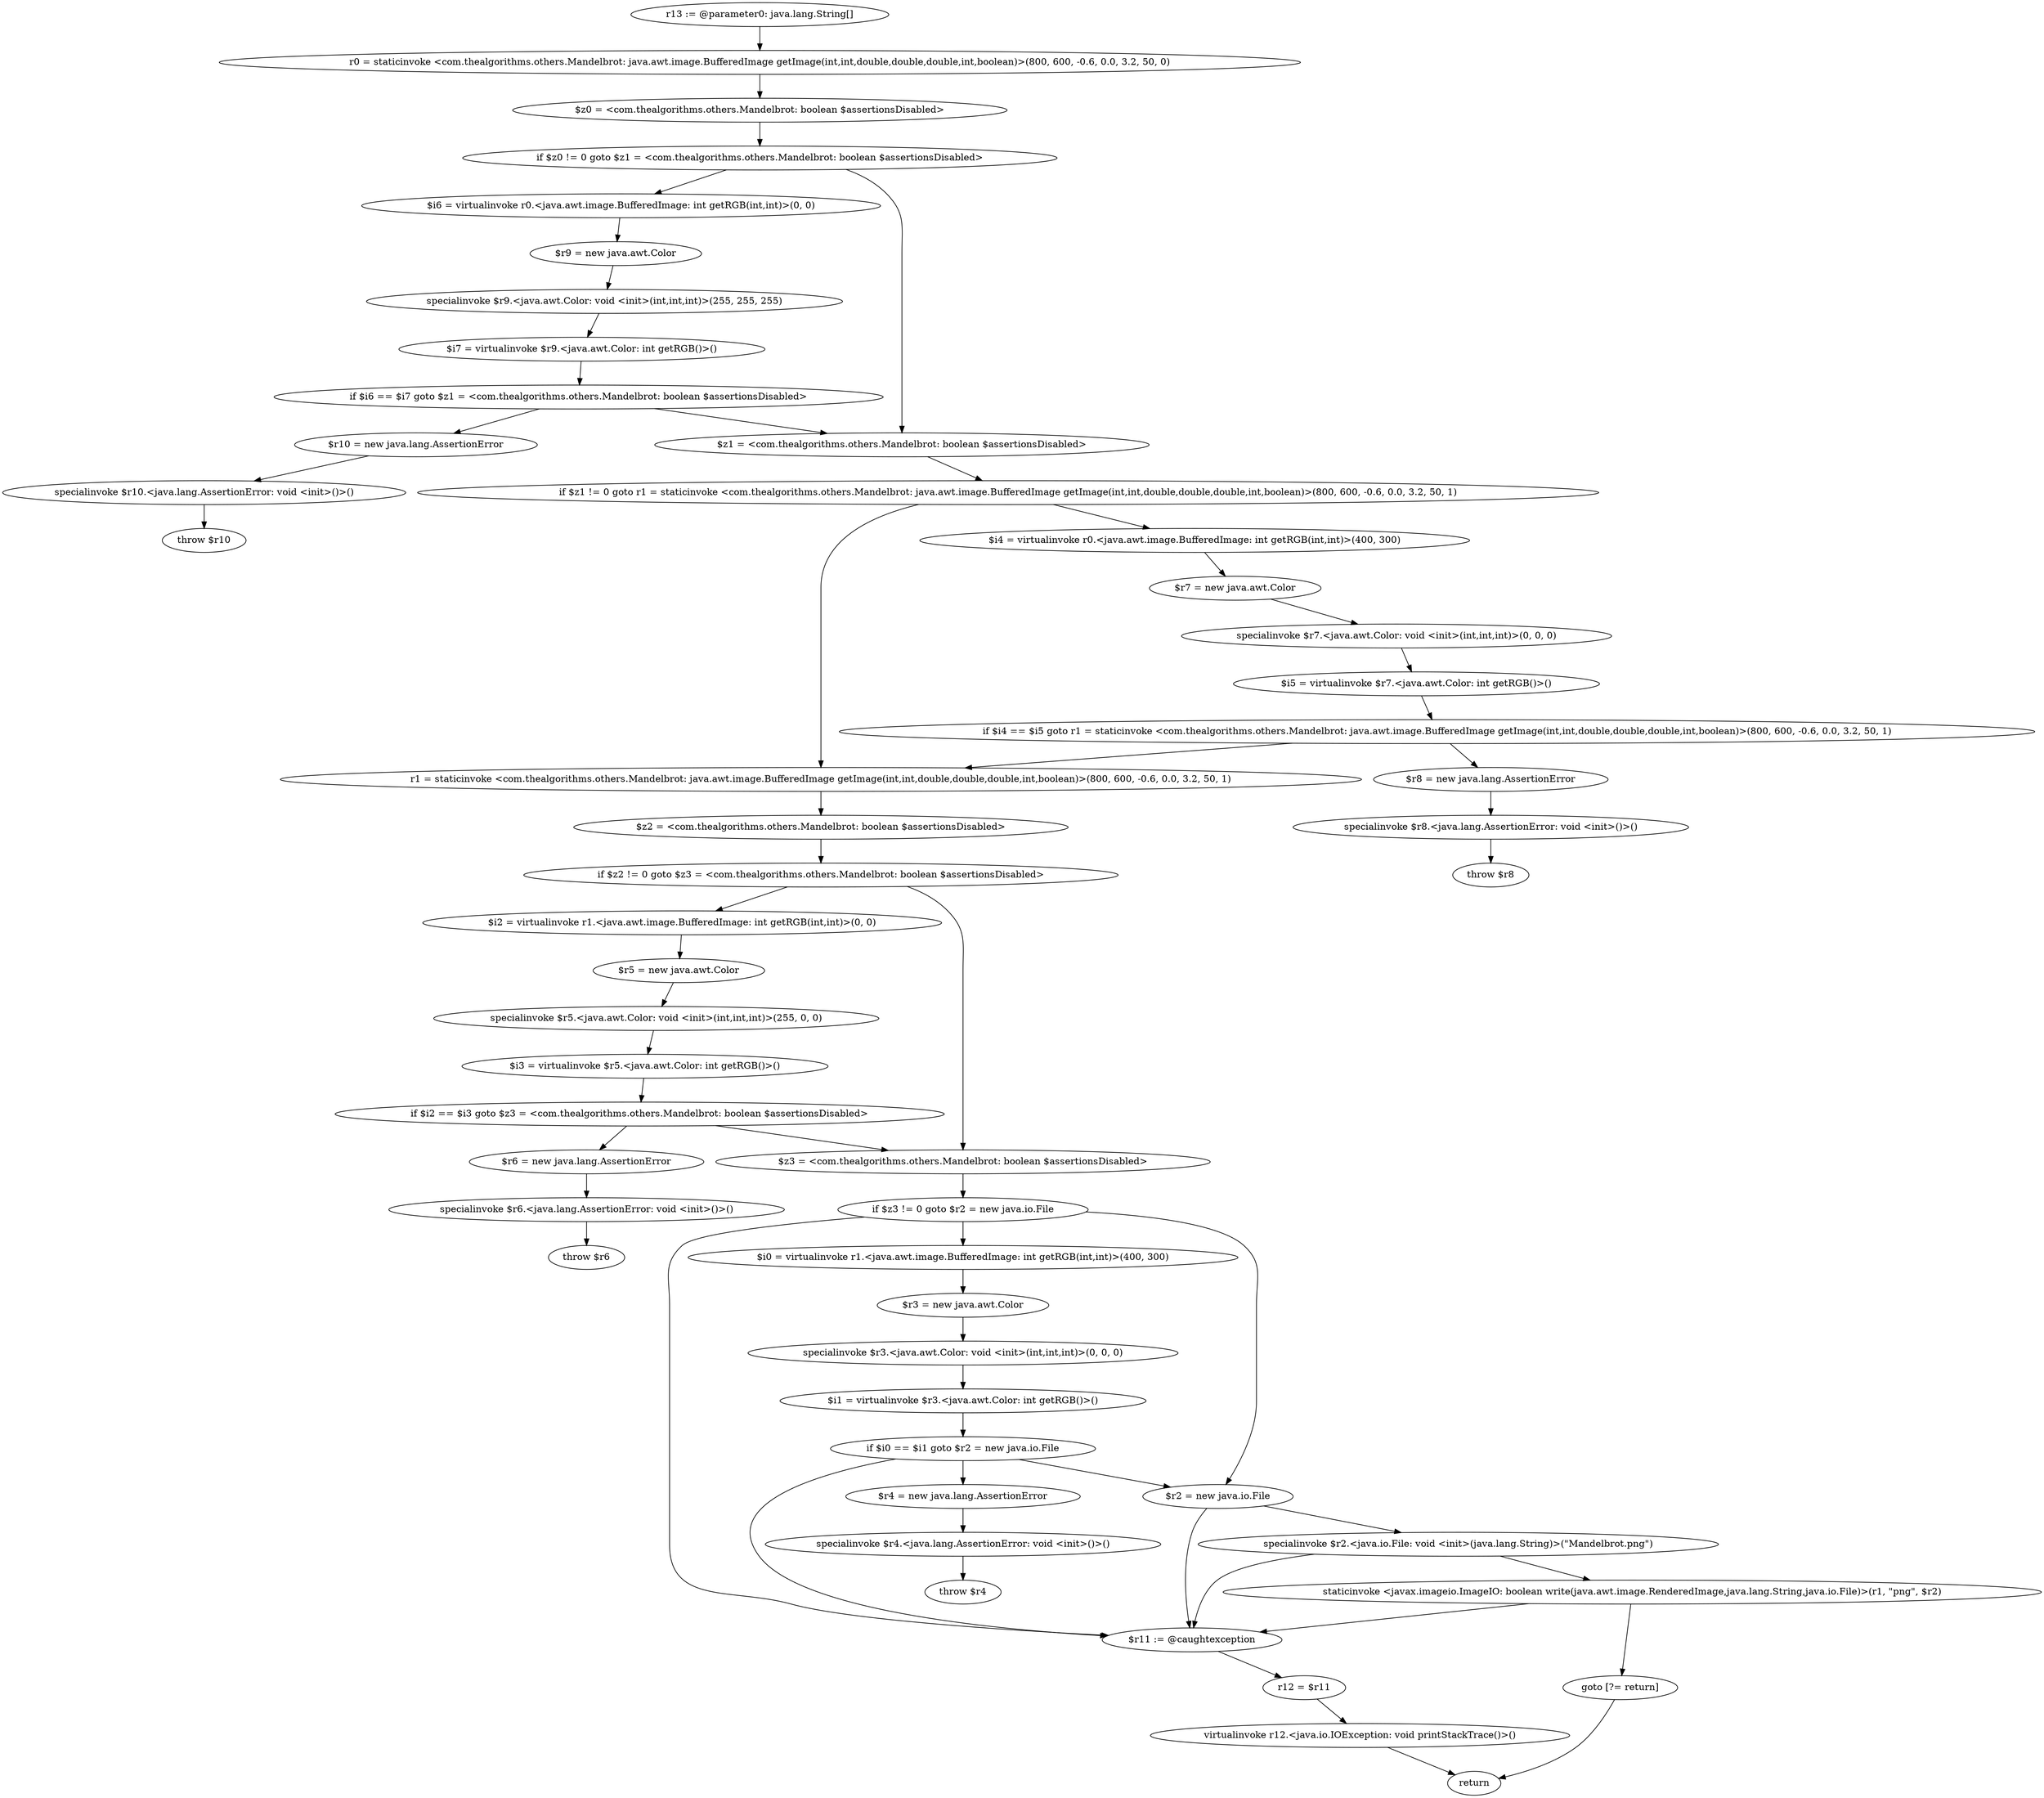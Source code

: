 digraph "unitGraph" {
    "r13 := @parameter0: java.lang.String[]"
    "r0 = staticinvoke <com.thealgorithms.others.Mandelbrot: java.awt.image.BufferedImage getImage(int,int,double,double,double,int,boolean)>(800, 600, -0.6, 0.0, 3.2, 50, 0)"
    "$z0 = <com.thealgorithms.others.Mandelbrot: boolean $assertionsDisabled>"
    "if $z0 != 0 goto $z1 = <com.thealgorithms.others.Mandelbrot: boolean $assertionsDisabled>"
    "$i6 = virtualinvoke r0.<java.awt.image.BufferedImage: int getRGB(int,int)>(0, 0)"
    "$r9 = new java.awt.Color"
    "specialinvoke $r9.<java.awt.Color: void <init>(int,int,int)>(255, 255, 255)"
    "$i7 = virtualinvoke $r9.<java.awt.Color: int getRGB()>()"
    "if $i6 == $i7 goto $z1 = <com.thealgorithms.others.Mandelbrot: boolean $assertionsDisabled>"
    "$r10 = new java.lang.AssertionError"
    "specialinvoke $r10.<java.lang.AssertionError: void <init>()>()"
    "throw $r10"
    "$z1 = <com.thealgorithms.others.Mandelbrot: boolean $assertionsDisabled>"
    "if $z1 != 0 goto r1 = staticinvoke <com.thealgorithms.others.Mandelbrot: java.awt.image.BufferedImage getImage(int,int,double,double,double,int,boolean)>(800, 600, -0.6, 0.0, 3.2, 50, 1)"
    "$i4 = virtualinvoke r0.<java.awt.image.BufferedImage: int getRGB(int,int)>(400, 300)"
    "$r7 = new java.awt.Color"
    "specialinvoke $r7.<java.awt.Color: void <init>(int,int,int)>(0, 0, 0)"
    "$i5 = virtualinvoke $r7.<java.awt.Color: int getRGB()>()"
    "if $i4 == $i5 goto r1 = staticinvoke <com.thealgorithms.others.Mandelbrot: java.awt.image.BufferedImage getImage(int,int,double,double,double,int,boolean)>(800, 600, -0.6, 0.0, 3.2, 50, 1)"
    "$r8 = new java.lang.AssertionError"
    "specialinvoke $r8.<java.lang.AssertionError: void <init>()>()"
    "throw $r8"
    "r1 = staticinvoke <com.thealgorithms.others.Mandelbrot: java.awt.image.BufferedImage getImage(int,int,double,double,double,int,boolean)>(800, 600, -0.6, 0.0, 3.2, 50, 1)"
    "$z2 = <com.thealgorithms.others.Mandelbrot: boolean $assertionsDisabled>"
    "if $z2 != 0 goto $z3 = <com.thealgorithms.others.Mandelbrot: boolean $assertionsDisabled>"
    "$i2 = virtualinvoke r1.<java.awt.image.BufferedImage: int getRGB(int,int)>(0, 0)"
    "$r5 = new java.awt.Color"
    "specialinvoke $r5.<java.awt.Color: void <init>(int,int,int)>(255, 0, 0)"
    "$i3 = virtualinvoke $r5.<java.awt.Color: int getRGB()>()"
    "if $i2 == $i3 goto $z3 = <com.thealgorithms.others.Mandelbrot: boolean $assertionsDisabled>"
    "$r6 = new java.lang.AssertionError"
    "specialinvoke $r6.<java.lang.AssertionError: void <init>()>()"
    "throw $r6"
    "$z3 = <com.thealgorithms.others.Mandelbrot: boolean $assertionsDisabled>"
    "if $z3 != 0 goto $r2 = new java.io.File"
    "$i0 = virtualinvoke r1.<java.awt.image.BufferedImage: int getRGB(int,int)>(400, 300)"
    "$r3 = new java.awt.Color"
    "specialinvoke $r3.<java.awt.Color: void <init>(int,int,int)>(0, 0, 0)"
    "$i1 = virtualinvoke $r3.<java.awt.Color: int getRGB()>()"
    "if $i0 == $i1 goto $r2 = new java.io.File"
    "$r4 = new java.lang.AssertionError"
    "specialinvoke $r4.<java.lang.AssertionError: void <init>()>()"
    "throw $r4"
    "$r2 = new java.io.File"
    "specialinvoke $r2.<java.io.File: void <init>(java.lang.String)>(\"Mandelbrot.png\")"
    "staticinvoke <javax.imageio.ImageIO: boolean write(java.awt.image.RenderedImage,java.lang.String,java.io.File)>(r1, \"png\", $r2)"
    "goto [?= return]"
    "$r11 := @caughtexception"
    "r12 = $r11"
    "virtualinvoke r12.<java.io.IOException: void printStackTrace()>()"
    "return"
    "r13 := @parameter0: java.lang.String[]"->"r0 = staticinvoke <com.thealgorithms.others.Mandelbrot: java.awt.image.BufferedImage getImage(int,int,double,double,double,int,boolean)>(800, 600, -0.6, 0.0, 3.2, 50, 0)";
    "r0 = staticinvoke <com.thealgorithms.others.Mandelbrot: java.awt.image.BufferedImage getImage(int,int,double,double,double,int,boolean)>(800, 600, -0.6, 0.0, 3.2, 50, 0)"->"$z0 = <com.thealgorithms.others.Mandelbrot: boolean $assertionsDisabled>";
    "$z0 = <com.thealgorithms.others.Mandelbrot: boolean $assertionsDisabled>"->"if $z0 != 0 goto $z1 = <com.thealgorithms.others.Mandelbrot: boolean $assertionsDisabled>";
    "if $z0 != 0 goto $z1 = <com.thealgorithms.others.Mandelbrot: boolean $assertionsDisabled>"->"$i6 = virtualinvoke r0.<java.awt.image.BufferedImage: int getRGB(int,int)>(0, 0)";
    "if $z0 != 0 goto $z1 = <com.thealgorithms.others.Mandelbrot: boolean $assertionsDisabled>"->"$z1 = <com.thealgorithms.others.Mandelbrot: boolean $assertionsDisabled>";
    "$i6 = virtualinvoke r0.<java.awt.image.BufferedImage: int getRGB(int,int)>(0, 0)"->"$r9 = new java.awt.Color";
    "$r9 = new java.awt.Color"->"specialinvoke $r9.<java.awt.Color: void <init>(int,int,int)>(255, 255, 255)";
    "specialinvoke $r9.<java.awt.Color: void <init>(int,int,int)>(255, 255, 255)"->"$i7 = virtualinvoke $r9.<java.awt.Color: int getRGB()>()";
    "$i7 = virtualinvoke $r9.<java.awt.Color: int getRGB()>()"->"if $i6 == $i7 goto $z1 = <com.thealgorithms.others.Mandelbrot: boolean $assertionsDisabled>";
    "if $i6 == $i7 goto $z1 = <com.thealgorithms.others.Mandelbrot: boolean $assertionsDisabled>"->"$r10 = new java.lang.AssertionError";
    "if $i6 == $i7 goto $z1 = <com.thealgorithms.others.Mandelbrot: boolean $assertionsDisabled>"->"$z1 = <com.thealgorithms.others.Mandelbrot: boolean $assertionsDisabled>";
    "$r10 = new java.lang.AssertionError"->"specialinvoke $r10.<java.lang.AssertionError: void <init>()>()";
    "specialinvoke $r10.<java.lang.AssertionError: void <init>()>()"->"throw $r10";
    "$z1 = <com.thealgorithms.others.Mandelbrot: boolean $assertionsDisabled>"->"if $z1 != 0 goto r1 = staticinvoke <com.thealgorithms.others.Mandelbrot: java.awt.image.BufferedImage getImage(int,int,double,double,double,int,boolean)>(800, 600, -0.6, 0.0, 3.2, 50, 1)";
    "if $z1 != 0 goto r1 = staticinvoke <com.thealgorithms.others.Mandelbrot: java.awt.image.BufferedImage getImage(int,int,double,double,double,int,boolean)>(800, 600, -0.6, 0.0, 3.2, 50, 1)"->"$i4 = virtualinvoke r0.<java.awt.image.BufferedImage: int getRGB(int,int)>(400, 300)";
    "if $z1 != 0 goto r1 = staticinvoke <com.thealgorithms.others.Mandelbrot: java.awt.image.BufferedImage getImage(int,int,double,double,double,int,boolean)>(800, 600, -0.6, 0.0, 3.2, 50, 1)"->"r1 = staticinvoke <com.thealgorithms.others.Mandelbrot: java.awt.image.BufferedImage getImage(int,int,double,double,double,int,boolean)>(800, 600, -0.6, 0.0, 3.2, 50, 1)";
    "$i4 = virtualinvoke r0.<java.awt.image.BufferedImage: int getRGB(int,int)>(400, 300)"->"$r7 = new java.awt.Color";
    "$r7 = new java.awt.Color"->"specialinvoke $r7.<java.awt.Color: void <init>(int,int,int)>(0, 0, 0)";
    "specialinvoke $r7.<java.awt.Color: void <init>(int,int,int)>(0, 0, 0)"->"$i5 = virtualinvoke $r7.<java.awt.Color: int getRGB()>()";
    "$i5 = virtualinvoke $r7.<java.awt.Color: int getRGB()>()"->"if $i4 == $i5 goto r1 = staticinvoke <com.thealgorithms.others.Mandelbrot: java.awt.image.BufferedImage getImage(int,int,double,double,double,int,boolean)>(800, 600, -0.6, 0.0, 3.2, 50, 1)";
    "if $i4 == $i5 goto r1 = staticinvoke <com.thealgorithms.others.Mandelbrot: java.awt.image.BufferedImage getImage(int,int,double,double,double,int,boolean)>(800, 600, -0.6, 0.0, 3.2, 50, 1)"->"$r8 = new java.lang.AssertionError";
    "if $i4 == $i5 goto r1 = staticinvoke <com.thealgorithms.others.Mandelbrot: java.awt.image.BufferedImage getImage(int,int,double,double,double,int,boolean)>(800, 600, -0.6, 0.0, 3.2, 50, 1)"->"r1 = staticinvoke <com.thealgorithms.others.Mandelbrot: java.awt.image.BufferedImage getImage(int,int,double,double,double,int,boolean)>(800, 600, -0.6, 0.0, 3.2, 50, 1)";
    "$r8 = new java.lang.AssertionError"->"specialinvoke $r8.<java.lang.AssertionError: void <init>()>()";
    "specialinvoke $r8.<java.lang.AssertionError: void <init>()>()"->"throw $r8";
    "r1 = staticinvoke <com.thealgorithms.others.Mandelbrot: java.awt.image.BufferedImage getImage(int,int,double,double,double,int,boolean)>(800, 600, -0.6, 0.0, 3.2, 50, 1)"->"$z2 = <com.thealgorithms.others.Mandelbrot: boolean $assertionsDisabled>";
    "$z2 = <com.thealgorithms.others.Mandelbrot: boolean $assertionsDisabled>"->"if $z2 != 0 goto $z3 = <com.thealgorithms.others.Mandelbrot: boolean $assertionsDisabled>";
    "if $z2 != 0 goto $z3 = <com.thealgorithms.others.Mandelbrot: boolean $assertionsDisabled>"->"$i2 = virtualinvoke r1.<java.awt.image.BufferedImage: int getRGB(int,int)>(0, 0)";
    "if $z2 != 0 goto $z3 = <com.thealgorithms.others.Mandelbrot: boolean $assertionsDisabled>"->"$z3 = <com.thealgorithms.others.Mandelbrot: boolean $assertionsDisabled>";
    "$i2 = virtualinvoke r1.<java.awt.image.BufferedImage: int getRGB(int,int)>(0, 0)"->"$r5 = new java.awt.Color";
    "$r5 = new java.awt.Color"->"specialinvoke $r5.<java.awt.Color: void <init>(int,int,int)>(255, 0, 0)";
    "specialinvoke $r5.<java.awt.Color: void <init>(int,int,int)>(255, 0, 0)"->"$i3 = virtualinvoke $r5.<java.awt.Color: int getRGB()>()";
    "$i3 = virtualinvoke $r5.<java.awt.Color: int getRGB()>()"->"if $i2 == $i3 goto $z3 = <com.thealgorithms.others.Mandelbrot: boolean $assertionsDisabled>";
    "if $i2 == $i3 goto $z3 = <com.thealgorithms.others.Mandelbrot: boolean $assertionsDisabled>"->"$r6 = new java.lang.AssertionError";
    "if $i2 == $i3 goto $z3 = <com.thealgorithms.others.Mandelbrot: boolean $assertionsDisabled>"->"$z3 = <com.thealgorithms.others.Mandelbrot: boolean $assertionsDisabled>";
    "$r6 = new java.lang.AssertionError"->"specialinvoke $r6.<java.lang.AssertionError: void <init>()>()";
    "specialinvoke $r6.<java.lang.AssertionError: void <init>()>()"->"throw $r6";
    "$z3 = <com.thealgorithms.others.Mandelbrot: boolean $assertionsDisabled>"->"if $z3 != 0 goto $r2 = new java.io.File";
    "if $z3 != 0 goto $r2 = new java.io.File"->"$i0 = virtualinvoke r1.<java.awt.image.BufferedImage: int getRGB(int,int)>(400, 300)";
    "if $z3 != 0 goto $r2 = new java.io.File"->"$r2 = new java.io.File";
    "if $z3 != 0 goto $r2 = new java.io.File"->"$r11 := @caughtexception";
    "$i0 = virtualinvoke r1.<java.awt.image.BufferedImage: int getRGB(int,int)>(400, 300)"->"$r3 = new java.awt.Color";
    "$r3 = new java.awt.Color"->"specialinvoke $r3.<java.awt.Color: void <init>(int,int,int)>(0, 0, 0)";
    "specialinvoke $r3.<java.awt.Color: void <init>(int,int,int)>(0, 0, 0)"->"$i1 = virtualinvoke $r3.<java.awt.Color: int getRGB()>()";
    "$i1 = virtualinvoke $r3.<java.awt.Color: int getRGB()>()"->"if $i0 == $i1 goto $r2 = new java.io.File";
    "if $i0 == $i1 goto $r2 = new java.io.File"->"$r4 = new java.lang.AssertionError";
    "if $i0 == $i1 goto $r2 = new java.io.File"->"$r2 = new java.io.File";
    "if $i0 == $i1 goto $r2 = new java.io.File"->"$r11 := @caughtexception";
    "$r4 = new java.lang.AssertionError"->"specialinvoke $r4.<java.lang.AssertionError: void <init>()>()";
    "specialinvoke $r4.<java.lang.AssertionError: void <init>()>()"->"throw $r4";
    "$r2 = new java.io.File"->"specialinvoke $r2.<java.io.File: void <init>(java.lang.String)>(\"Mandelbrot.png\")";
    "$r2 = new java.io.File"->"$r11 := @caughtexception";
    "specialinvoke $r2.<java.io.File: void <init>(java.lang.String)>(\"Mandelbrot.png\")"->"staticinvoke <javax.imageio.ImageIO: boolean write(java.awt.image.RenderedImage,java.lang.String,java.io.File)>(r1, \"png\", $r2)";
    "specialinvoke $r2.<java.io.File: void <init>(java.lang.String)>(\"Mandelbrot.png\")"->"$r11 := @caughtexception";
    "staticinvoke <javax.imageio.ImageIO: boolean write(java.awt.image.RenderedImage,java.lang.String,java.io.File)>(r1, \"png\", $r2)"->"goto [?= return]";
    "staticinvoke <javax.imageio.ImageIO: boolean write(java.awt.image.RenderedImage,java.lang.String,java.io.File)>(r1, \"png\", $r2)"->"$r11 := @caughtexception";
    "goto [?= return]"->"return";
    "$r11 := @caughtexception"->"r12 = $r11";
    "r12 = $r11"->"virtualinvoke r12.<java.io.IOException: void printStackTrace()>()";
    "virtualinvoke r12.<java.io.IOException: void printStackTrace()>()"->"return";
}
